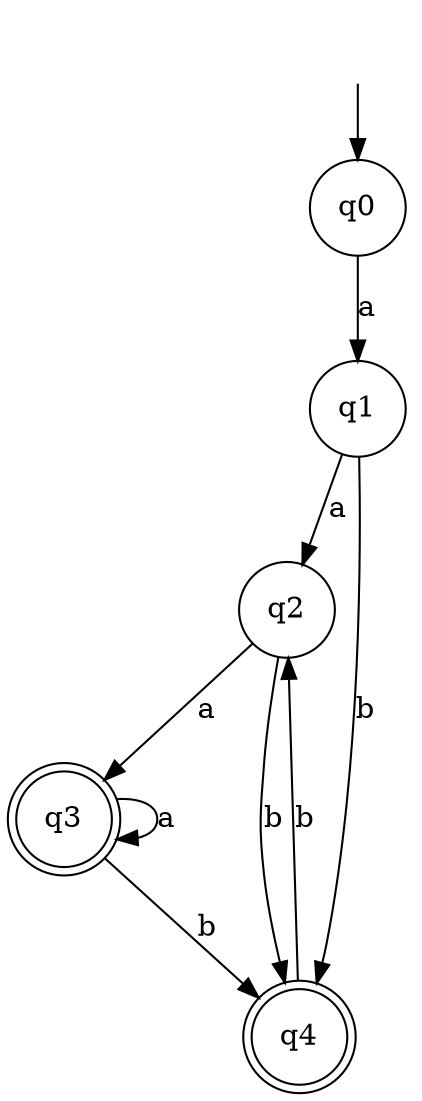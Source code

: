 digraph Automaton {

q1 [shape = circle];

q2 [shape = circle];

q3 [shape = doublecircle];

q4 [shape = doublecircle];

_nil [style = invis];

q0 [shape = circle];

q3 -> q4 [label = "b"];

_nil -> q0;

q3 -> q3 [label = "a"];

q1 -> q2 [label = "a"];

q4 -> q2 [label = "b"];

q1 -> q4 [label = "b"];

q2 -> q3 [label = "a"];

q2 -> q4 [label = "b"];

q0 -> q1 [label = "a"];

}
